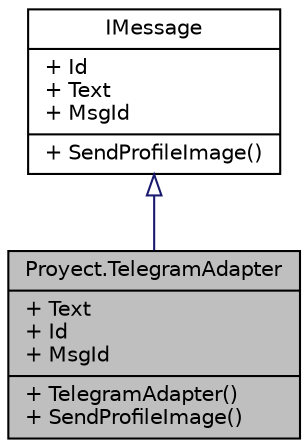 digraph "Proyect.TelegramAdapter"
{
 // INTERACTIVE_SVG=YES
 // LATEX_PDF_SIZE
  edge [fontname="Helvetica",fontsize="10",labelfontname="Helvetica",labelfontsize="10"];
  node [fontname="Helvetica",fontsize="10",shape=record];
  Node1 [label="{Proyect.TelegramAdapter\n|+ Text\l+ Id\l+ MsgId\l|+ TelegramAdapter()\l+ SendProfileImage()\l}",height=0.2,width=0.4,color="black", fillcolor="grey75", style="filled", fontcolor="black",tooltip="Adaptador de mensajes de Telegram a mensajes de la interfaz de usuario."];
  Node2 -> Node1 [dir="back",color="midnightblue",fontsize="10",style="solid",arrowtail="onormal",fontname="Helvetica"];
  Node2 [label="{IMessage\n|+ Id\l+ Text\l+ MsgId\l|+ SendProfileImage()\l}",height=0.2,width=0.4,color="black", fillcolor="white", style="filled",URL="$interfaceProyect_1_1IMessage.html",tooltip="Interfaz para los mensajes."];
}
